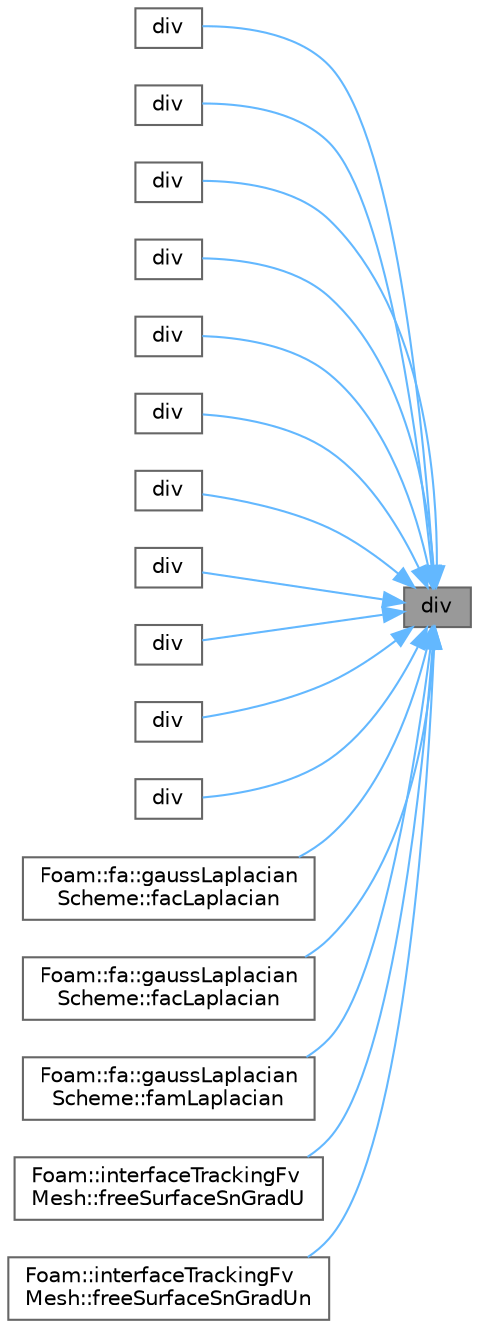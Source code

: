 digraph "div"
{
 // LATEX_PDF_SIZE
  bgcolor="transparent";
  edge [fontname=Helvetica,fontsize=10,labelfontname=Helvetica,labelfontsize=10];
  node [fontname=Helvetica,fontsize=10,shape=box,height=0.2,width=0.4];
  rankdir="RL";
  Node1 [id="Node000001",label="div",height=0.2,width=0.4,color="gray40", fillcolor="grey60", style="filled", fontcolor="black",tooltip=" "];
  Node1 -> Node2 [id="edge1_Node000001_Node000002",dir="back",color="steelblue1",style="solid",tooltip=" "];
  Node2 [id="Node000002",label="div",height=0.2,width=0.4,color="grey40", fillcolor="white", style="filled",URL="$namespaceFoam_1_1fac.html#a87149b8a6207bbb966e2ce93aba16dd5",tooltip=" "];
  Node1 -> Node3 [id="edge2_Node000001_Node000003",dir="back",color="steelblue1",style="solid",tooltip=" "];
  Node3 [id="Node000003",label="div",height=0.2,width=0.4,color="grey40", fillcolor="white", style="filled",URL="$namespaceFoam_1_1fac.html#a32faf7e7d79c0fefb318ad619b8bf69a",tooltip=" "];
  Node1 -> Node4 [id="edge3_Node000001_Node000004",dir="back",color="steelblue1",style="solid",tooltip=" "];
  Node4 [id="Node000004",label="div",height=0.2,width=0.4,color="grey40", fillcolor="white", style="filled",URL="$namespaceFoam_1_1fac.html#ac0a731e67d7b4a606318bae94c03f6b2",tooltip=" "];
  Node1 -> Node5 [id="edge4_Node000001_Node000005",dir="back",color="steelblue1",style="solid",tooltip=" "];
  Node5 [id="Node000005",label="div",height=0.2,width=0.4,color="grey40", fillcolor="white", style="filled",URL="$namespaceFoam_1_1fac.html#a35ac9e092294d7e6dd9664ede0ab09e9",tooltip=" "];
  Node1 -> Node6 [id="edge5_Node000001_Node000006",dir="back",color="steelblue1",style="solid",tooltip=" "];
  Node6 [id="Node000006",label="div",height=0.2,width=0.4,color="grey40", fillcolor="white", style="filled",URL="$namespaceFoam_1_1fac.html#aa17401220a49ee776f889725b788dd38",tooltip=" "];
  Node1 -> Node7 [id="edge6_Node000001_Node000007",dir="back",color="steelblue1",style="solid",tooltip=" "];
  Node7 [id="Node000007",label="div",height=0.2,width=0.4,color="grey40", fillcolor="white", style="filled",URL="$namespaceFoam_1_1fac.html#ab2ff9def4eeb69e45ae66741cc8c6007",tooltip=" "];
  Node1 -> Node8 [id="edge7_Node000001_Node000008",dir="back",color="steelblue1",style="solid",tooltip=" "];
  Node8 [id="Node000008",label="div",height=0.2,width=0.4,color="grey40", fillcolor="white", style="filled",URL="$namespaceFoam_1_1fac.html#ad8c1e77af9d879e3a00ccdeabdfc88d0",tooltip=" "];
  Node1 -> Node9 [id="edge8_Node000001_Node000009",dir="back",color="steelblue1",style="solid",tooltip=" "];
  Node9 [id="Node000009",label="div",height=0.2,width=0.4,color="grey40", fillcolor="white", style="filled",URL="$namespaceFoam_1_1fac.html#a4fa5c27bffb4448054a1795973a69227",tooltip=" "];
  Node1 -> Node10 [id="edge9_Node000001_Node000010",dir="back",color="steelblue1",style="solid",tooltip=" "];
  Node10 [id="Node000010",label="div",height=0.2,width=0.4,color="grey40", fillcolor="white", style="filled",URL="$namespaceFoam_1_1fac.html#a76d894863f520715aeb5d5eda417274f",tooltip=" "];
  Node1 -> Node11 [id="edge10_Node000001_Node000011",dir="back",color="steelblue1",style="solid",tooltip=" "];
  Node11 [id="Node000011",label="div",height=0.2,width=0.4,color="grey40", fillcolor="white", style="filled",URL="$namespaceFoam_1_1fac.html#abbed7efbc513018476eb31ad8789b1e4",tooltip=" "];
  Node1 -> Node12 [id="edge11_Node000001_Node000012",dir="back",color="steelblue1",style="solid",tooltip=" "];
  Node12 [id="Node000012",label="div",height=0.2,width=0.4,color="grey40", fillcolor="white", style="filled",URL="$namespaceFoam_1_1fac.html#ad750d7ca5c70d67ea6f782a6fe3d9619",tooltip=" "];
  Node1 -> Node13 [id="edge12_Node000001_Node000013",dir="back",color="steelblue1",style="solid",tooltip=" "];
  Node13 [id="Node000013",label="Foam::fa::gaussLaplacian\lScheme::facLaplacian",height=0.2,width=0.4,color="grey40", fillcolor="white", style="filled",URL="$classFoam_1_1fa_1_1gaussLaplacianScheme.html#aac8c032d1e225198c0789f056b490dc1",tooltip=" "];
  Node1 -> Node14 [id="edge13_Node000001_Node000014",dir="back",color="steelblue1",style="solid",tooltip=" "];
  Node14 [id="Node000014",label="Foam::fa::gaussLaplacian\lScheme::facLaplacian",height=0.2,width=0.4,color="grey40", fillcolor="white", style="filled",URL="$classFoam_1_1fa_1_1gaussLaplacianScheme.html#acbcfe2ca3437ef4f1dddd94a6a5d8c4f",tooltip=" "];
  Node1 -> Node15 [id="edge14_Node000001_Node000015",dir="back",color="steelblue1",style="solid",tooltip=" "];
  Node15 [id="Node000015",label="Foam::fa::gaussLaplacian\lScheme::famLaplacian",height=0.2,width=0.4,color="grey40", fillcolor="white", style="filled",URL="$classFoam_1_1fa_1_1gaussLaplacianScheme.html#aa510c1ff0c3aaed2f0d1c9eb1c22efa0",tooltip=" "];
  Node1 -> Node16 [id="edge15_Node000001_Node000016",dir="back",color="steelblue1",style="solid",tooltip=" "];
  Node16 [id="Node000016",label="Foam::interfaceTrackingFv\lMesh::freeSurfaceSnGradU",height=0.2,width=0.4,color="grey40", fillcolor="white", style="filled",URL="$classFoam_1_1interfaceTrackingFvMesh.html#aec02ede29b381db65479dc41e00bd358",tooltip=" "];
  Node1 -> Node17 [id="edge16_Node000001_Node000017",dir="back",color="steelblue1",style="solid",tooltip=" "];
  Node17 [id="Node000017",label="Foam::interfaceTrackingFv\lMesh::freeSurfaceSnGradUn",height=0.2,width=0.4,color="grey40", fillcolor="white", style="filled",URL="$classFoam_1_1interfaceTrackingFvMesh.html#a31a109553d3d28f5a9cc13122731f140",tooltip=" "];
}
